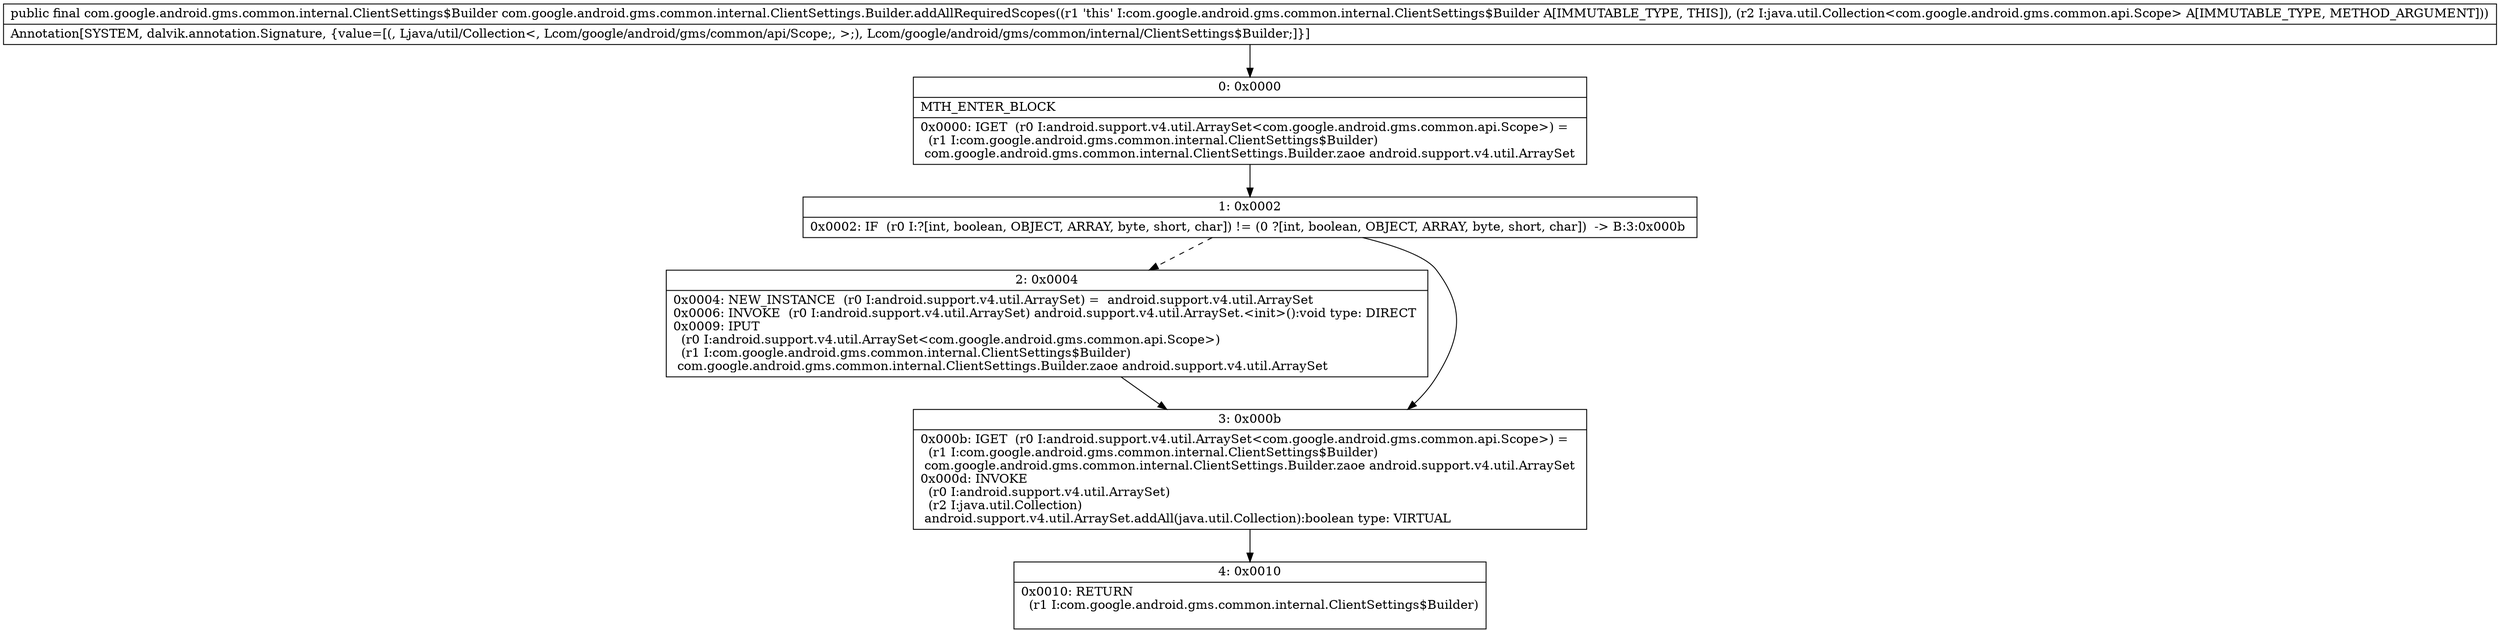 digraph "CFG forcom.google.android.gms.common.internal.ClientSettings.Builder.addAllRequiredScopes(Ljava\/util\/Collection;)Lcom\/google\/android\/gms\/common\/internal\/ClientSettings$Builder;" {
Node_0 [shape=record,label="{0\:\ 0x0000|MTH_ENTER_BLOCK\l|0x0000: IGET  (r0 I:android.support.v4.util.ArraySet\<com.google.android.gms.common.api.Scope\>) = \l  (r1 I:com.google.android.gms.common.internal.ClientSettings$Builder)\l com.google.android.gms.common.internal.ClientSettings.Builder.zaoe android.support.v4.util.ArraySet \l}"];
Node_1 [shape=record,label="{1\:\ 0x0002|0x0002: IF  (r0 I:?[int, boolean, OBJECT, ARRAY, byte, short, char]) != (0 ?[int, boolean, OBJECT, ARRAY, byte, short, char])  \-\> B:3:0x000b \l}"];
Node_2 [shape=record,label="{2\:\ 0x0004|0x0004: NEW_INSTANCE  (r0 I:android.support.v4.util.ArraySet) =  android.support.v4.util.ArraySet \l0x0006: INVOKE  (r0 I:android.support.v4.util.ArraySet) android.support.v4.util.ArraySet.\<init\>():void type: DIRECT \l0x0009: IPUT  \l  (r0 I:android.support.v4.util.ArraySet\<com.google.android.gms.common.api.Scope\>)\l  (r1 I:com.google.android.gms.common.internal.ClientSettings$Builder)\l com.google.android.gms.common.internal.ClientSettings.Builder.zaoe android.support.v4.util.ArraySet \l}"];
Node_3 [shape=record,label="{3\:\ 0x000b|0x000b: IGET  (r0 I:android.support.v4.util.ArraySet\<com.google.android.gms.common.api.Scope\>) = \l  (r1 I:com.google.android.gms.common.internal.ClientSettings$Builder)\l com.google.android.gms.common.internal.ClientSettings.Builder.zaoe android.support.v4.util.ArraySet \l0x000d: INVOKE  \l  (r0 I:android.support.v4.util.ArraySet)\l  (r2 I:java.util.Collection)\l android.support.v4.util.ArraySet.addAll(java.util.Collection):boolean type: VIRTUAL \l}"];
Node_4 [shape=record,label="{4\:\ 0x0010|0x0010: RETURN  \l  (r1 I:com.google.android.gms.common.internal.ClientSettings$Builder)\l \l}"];
MethodNode[shape=record,label="{public final com.google.android.gms.common.internal.ClientSettings$Builder com.google.android.gms.common.internal.ClientSettings.Builder.addAllRequiredScopes((r1 'this' I:com.google.android.gms.common.internal.ClientSettings$Builder A[IMMUTABLE_TYPE, THIS]), (r2 I:java.util.Collection\<com.google.android.gms.common.api.Scope\> A[IMMUTABLE_TYPE, METHOD_ARGUMENT]))  | Annotation[SYSTEM, dalvik.annotation.Signature, \{value=[(, Ljava\/util\/Collection\<, Lcom\/google\/android\/gms\/common\/api\/Scope;, \>;), Lcom\/google\/android\/gms\/common\/internal\/ClientSettings$Builder;]\}]\l}"];
MethodNode -> Node_0;
Node_0 -> Node_1;
Node_1 -> Node_2[style=dashed];
Node_1 -> Node_3;
Node_2 -> Node_3;
Node_3 -> Node_4;
}

